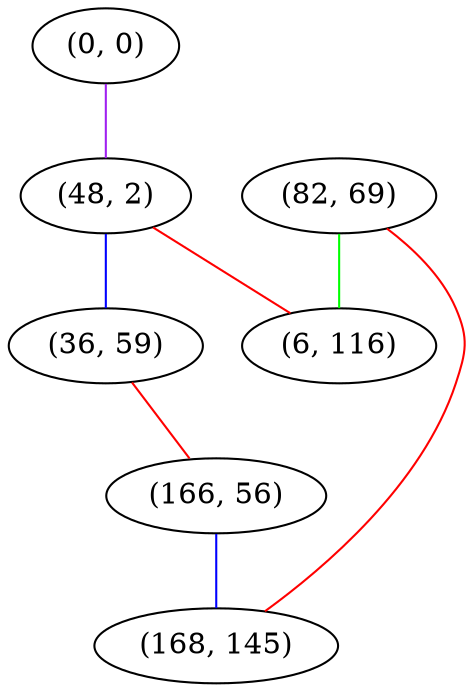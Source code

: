 graph "" {
"(0, 0)";
"(82, 69)";
"(48, 2)";
"(36, 59)";
"(6, 116)";
"(166, 56)";
"(168, 145)";
"(0, 0)" -- "(48, 2)"  [color=purple, key=0, weight=4];
"(82, 69)" -- "(168, 145)"  [color=red, key=0, weight=1];
"(82, 69)" -- "(6, 116)"  [color=green, key=0, weight=2];
"(48, 2)" -- "(6, 116)"  [color=red, key=0, weight=1];
"(48, 2)" -- "(36, 59)"  [color=blue, key=0, weight=3];
"(36, 59)" -- "(166, 56)"  [color=red, key=0, weight=1];
"(166, 56)" -- "(168, 145)"  [color=blue, key=0, weight=3];
}
